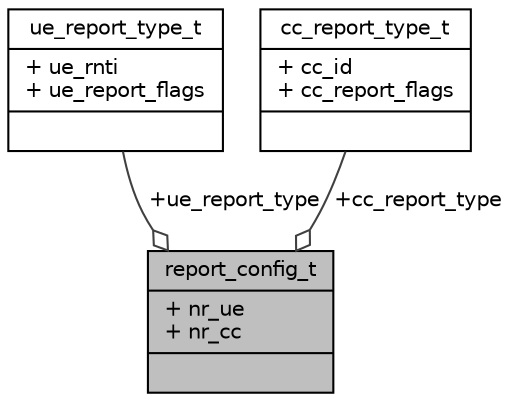 digraph "report_config_t"
{
 // LATEX_PDF_SIZE
  edge [fontname="Helvetica",fontsize="10",labelfontname="Helvetica",labelfontsize="10"];
  node [fontname="Helvetica",fontsize="10",shape=record];
  Node1 [label="{report_config_t\n|+ nr_ue\l+ nr_cc\l|}",height=0.2,width=0.4,color="black", fillcolor="grey75", style="filled", fontcolor="black",tooltip=" "];
  Node2 -> Node1 [color="grey25",fontsize="10",style="solid",label=" +ue_report_type" ,arrowhead="odiamond",fontname="Helvetica"];
  Node2 [label="{ue_report_type_t\n|+ ue_rnti\l+ ue_report_flags\l|}",height=0.2,width=0.4,color="black", fillcolor="white", style="filled",URL="$structue__report__type__t.html",tooltip=" "];
  Node3 -> Node1 [color="grey25",fontsize="10",style="solid",label=" +cc_report_type" ,arrowhead="odiamond",fontname="Helvetica"];
  Node3 [label="{cc_report_type_t\n|+ cc_id\l+ cc_report_flags\l|}",height=0.2,width=0.4,color="black", fillcolor="white", style="filled",URL="$structcc__report__type__t.html",tooltip=" "];
}
